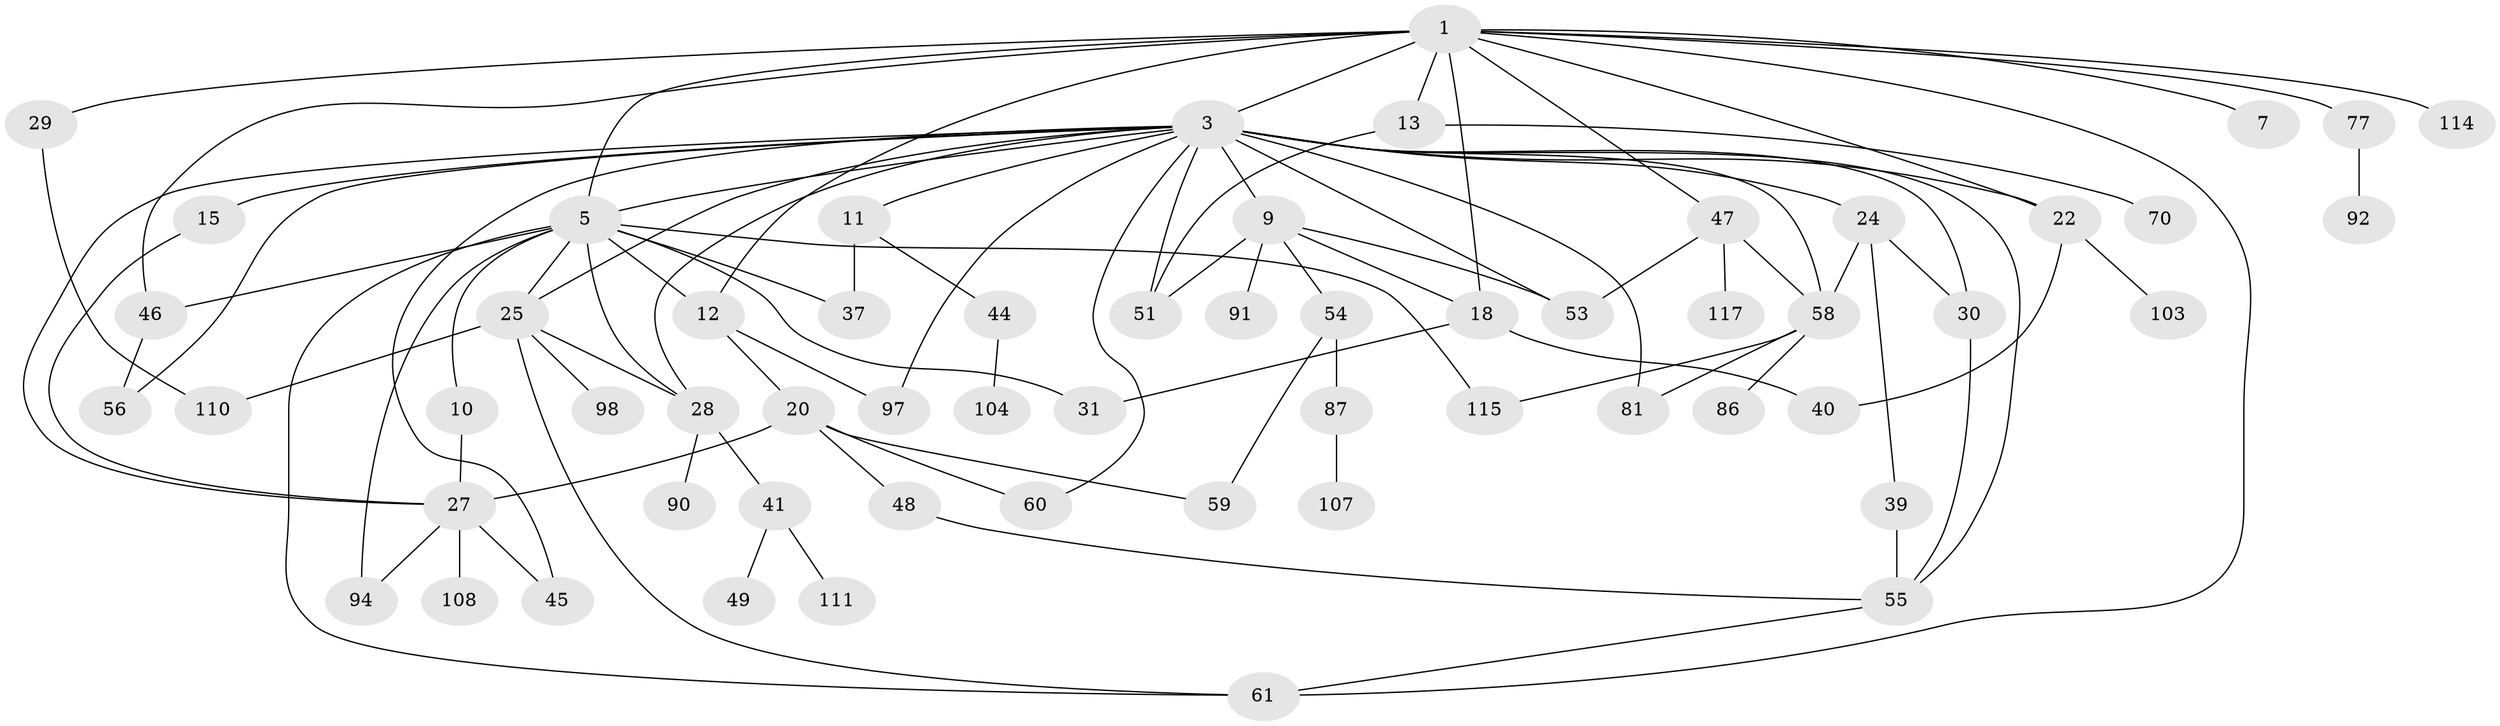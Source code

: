 // original degree distribution, {2: 0.3220338983050847, 6: 0.03389830508474576, 11: 0.00847457627118644, 4: 0.0847457627118644, 7: 0.01694915254237288, 1: 0.2288135593220339, 5: 0.07627118644067797, 3: 0.2288135593220339}
// Generated by graph-tools (version 1.1) at 2025/13/03/09/25 04:13:18]
// undirected, 59 vertices, 94 edges
graph export_dot {
graph [start="1"]
  node [color=gray90,style=filled];
  1 [super="+33+2"];
  3 [super="+74+8+38+14+19"];
  5 [super="+6"];
  7;
  9 [super="+34+83+26"];
  10 [super="+106"];
  11;
  12 [super="+23"];
  13 [super="+50"];
  15;
  18 [super="+21"];
  20;
  22 [super="+62"];
  24;
  25 [super="+99+68"];
  27 [super="+89"];
  28 [super="+32"];
  29 [super="+78"];
  30 [super="+118"];
  31 [super="+95"];
  37 [super="+64"];
  39;
  40;
  41;
  44;
  45;
  46;
  47 [super="+67+109"];
  48;
  49;
  51 [super="+63+52"];
  53;
  54;
  55 [super="+65"];
  56;
  58 [super="+75+82"];
  59;
  60;
  61 [super="+73"];
  70;
  77 [super="+79+88"];
  81;
  86;
  87;
  90;
  91;
  92;
  94 [super="+96"];
  97;
  98;
  103;
  104;
  107;
  108;
  110;
  111;
  114;
  115;
  117;
  1 -- 3 [weight=2];
  1 -- 5;
  1 -- 7;
  1 -- 12;
  1 -- 77;
  1 -- 46;
  1 -- 47;
  1 -- 13;
  1 -- 18;
  1 -- 114;
  1 -- 29;
  1 -- 22;
  1 -- 61;
  3 -- 9 [weight=2];
  3 -- 25;
  3 -- 81;
  3 -- 58;
  3 -- 56;
  3 -- 5;
  3 -- 24;
  3 -- 11;
  3 -- 30;
  3 -- 55;
  3 -- 45;
  3 -- 15 [weight=2];
  3 -- 51;
  3 -- 22 [weight=2];
  3 -- 97;
  3 -- 60;
  3 -- 53;
  3 -- 27;
  3 -- 28;
  5 -- 10;
  5 -- 28;
  5 -- 94;
  5 -- 61;
  5 -- 115;
  5 -- 37;
  5 -- 25;
  5 -- 12;
  5 -- 46;
  5 -- 31;
  9 -- 53;
  9 -- 91;
  9 -- 54;
  9 -- 18;
  9 -- 51;
  10 -- 27;
  11 -- 44;
  11 -- 37;
  12 -- 20;
  12 -- 97;
  13 -- 51;
  13 -- 70;
  15 -- 27;
  18 -- 31;
  18 -- 40;
  20 -- 27;
  20 -- 48;
  20 -- 60;
  20 -- 59;
  22 -- 103;
  22 -- 40;
  24 -- 30;
  24 -- 39;
  24 -- 58;
  25 -- 61;
  25 -- 110;
  25 -- 98;
  25 -- 28 [weight=2];
  27 -- 94;
  27 -- 108;
  27 -- 45;
  28 -- 41;
  28 -- 90;
  29 -- 110;
  30 -- 55;
  39 -- 55;
  41 -- 49;
  41 -- 111;
  44 -- 104;
  46 -- 56;
  47 -- 53;
  47 -- 117;
  47 -- 58;
  48 -- 55;
  54 -- 59;
  54 -- 87;
  55 -- 61;
  58 -- 81;
  58 -- 115;
  58 -- 86;
  77 -- 92;
  87 -- 107;
}
